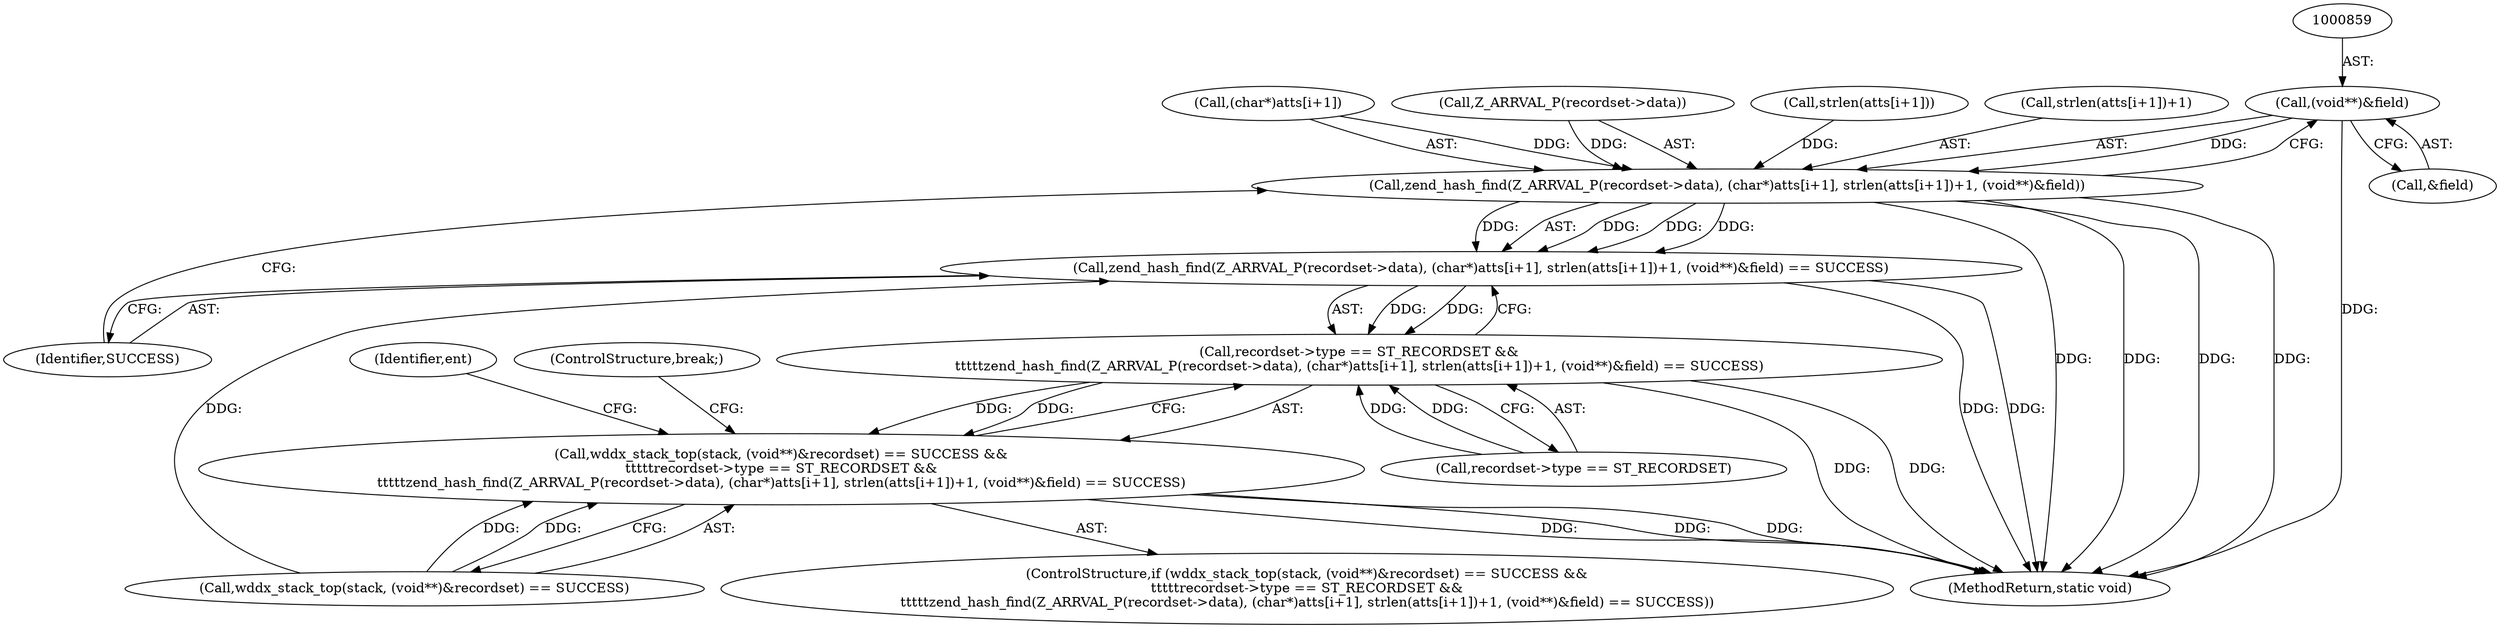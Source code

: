 digraph "0_php-src_66fd44209d5ffcb9b3d1bc1b9fd8e35b485040c0@pointer" {
"1000858" [label="(Call,(void**)&field)"];
"1000838" [label="(Call,zend_hash_find(Z_ARRVAL_P(recordset->data), (char*)atts[i+1], strlen(atts[i+1])+1, (void**)&field))"];
"1000837" [label="(Call,zend_hash_find(Z_ARRVAL_P(recordset->data), (char*)atts[i+1], strlen(atts[i+1])+1, (void**)&field) == SUCCESS)"];
"1000831" [label="(Call,recordset->type == ST_RECORDSET &&\n\t\t\t\t\tzend_hash_find(Z_ARRVAL_P(recordset->data), (char*)atts[i+1], strlen(atts[i+1])+1, (void**)&field) == SUCCESS)"];
"1000822" [label="(Call,wddx_stack_top(stack, (void**)&recordset) == SUCCESS &&\n\t\t\t\t\trecordset->type == ST_RECORDSET &&\n\t\t\t\t\tzend_hash_find(Z_ARRVAL_P(recordset->data), (char*)atts[i+1], strlen(atts[i+1])+1, (void**)&field) == SUCCESS)"];
"1000914" [label="(MethodReturn,static void)"];
"1000837" [label="(Call,zend_hash_find(Z_ARRVAL_P(recordset->data), (char*)atts[i+1], strlen(atts[i+1])+1, (void**)&field) == SUCCESS)"];
"1000851" [label="(Call,strlen(atts[i+1]))"];
"1000862" [label="(Identifier,SUCCESS)"];
"1000831" [label="(Call,recordset->type == ST_RECORDSET &&\n\t\t\t\t\tzend_hash_find(Z_ARRVAL_P(recordset->data), (char*)atts[i+1], strlen(atts[i+1])+1, (void**)&field) == SUCCESS)"];
"1000832" [label="(Call,recordset->type == ST_RECORDSET)"];
"1000866" [label="(Identifier,ent)"];
"1000858" [label="(Call,(void**)&field)"];
"1000823" [label="(Call,wddx_stack_top(stack, (void**)&recordset) == SUCCESS)"];
"1000821" [label="(ControlStructure,if (wddx_stack_top(stack, (void**)&recordset) == SUCCESS &&\n\t\t\t\t\trecordset->type == ST_RECORDSET &&\n\t\t\t\t\tzend_hash_find(Z_ARRVAL_P(recordset->data), (char*)atts[i+1], strlen(atts[i+1])+1, (void**)&field) == SUCCESS))"];
"1000860" [label="(Call,&field)"];
"1000822" [label="(Call,wddx_stack_top(stack, (void**)&recordset) == SUCCESS &&\n\t\t\t\t\trecordset->type == ST_RECORDSET &&\n\t\t\t\t\tzend_hash_find(Z_ARRVAL_P(recordset->data), (char*)atts[i+1], strlen(atts[i+1])+1, (void**)&field) == SUCCESS)"];
"1000870" [label="(ControlStructure,break;)"];
"1000850" [label="(Call,strlen(atts[i+1])+1)"];
"1000839" [label="(Call,Z_ARRVAL_P(recordset->data))"];
"1000838" [label="(Call,zend_hash_find(Z_ARRVAL_P(recordset->data), (char*)atts[i+1], strlen(atts[i+1])+1, (void**)&field))"];
"1000843" [label="(Call,(char*)atts[i+1])"];
"1000858" -> "1000838"  [label="AST: "];
"1000858" -> "1000860"  [label="CFG: "];
"1000859" -> "1000858"  [label="AST: "];
"1000860" -> "1000858"  [label="AST: "];
"1000838" -> "1000858"  [label="CFG: "];
"1000858" -> "1000914"  [label="DDG: "];
"1000858" -> "1000838"  [label="DDG: "];
"1000838" -> "1000837"  [label="AST: "];
"1000839" -> "1000838"  [label="AST: "];
"1000843" -> "1000838"  [label="AST: "];
"1000850" -> "1000838"  [label="AST: "];
"1000862" -> "1000838"  [label="CFG: "];
"1000838" -> "1000914"  [label="DDG: "];
"1000838" -> "1000914"  [label="DDG: "];
"1000838" -> "1000914"  [label="DDG: "];
"1000838" -> "1000914"  [label="DDG: "];
"1000838" -> "1000837"  [label="DDG: "];
"1000838" -> "1000837"  [label="DDG: "];
"1000838" -> "1000837"  [label="DDG: "];
"1000838" -> "1000837"  [label="DDG: "];
"1000839" -> "1000838"  [label="DDG: "];
"1000843" -> "1000838"  [label="DDG: "];
"1000851" -> "1000838"  [label="DDG: "];
"1000837" -> "1000831"  [label="AST: "];
"1000837" -> "1000862"  [label="CFG: "];
"1000862" -> "1000837"  [label="AST: "];
"1000831" -> "1000837"  [label="CFG: "];
"1000837" -> "1000914"  [label="DDG: "];
"1000837" -> "1000914"  [label="DDG: "];
"1000837" -> "1000831"  [label="DDG: "];
"1000837" -> "1000831"  [label="DDG: "];
"1000823" -> "1000837"  [label="DDG: "];
"1000831" -> "1000822"  [label="AST: "];
"1000831" -> "1000832"  [label="CFG: "];
"1000832" -> "1000831"  [label="AST: "];
"1000822" -> "1000831"  [label="CFG: "];
"1000831" -> "1000914"  [label="DDG: "];
"1000831" -> "1000914"  [label="DDG: "];
"1000831" -> "1000822"  [label="DDG: "];
"1000831" -> "1000822"  [label="DDG: "];
"1000832" -> "1000831"  [label="DDG: "];
"1000832" -> "1000831"  [label="DDG: "];
"1000822" -> "1000821"  [label="AST: "];
"1000822" -> "1000823"  [label="CFG: "];
"1000823" -> "1000822"  [label="AST: "];
"1000866" -> "1000822"  [label="CFG: "];
"1000870" -> "1000822"  [label="CFG: "];
"1000822" -> "1000914"  [label="DDG: "];
"1000822" -> "1000914"  [label="DDG: "];
"1000822" -> "1000914"  [label="DDG: "];
"1000823" -> "1000822"  [label="DDG: "];
"1000823" -> "1000822"  [label="DDG: "];
}
